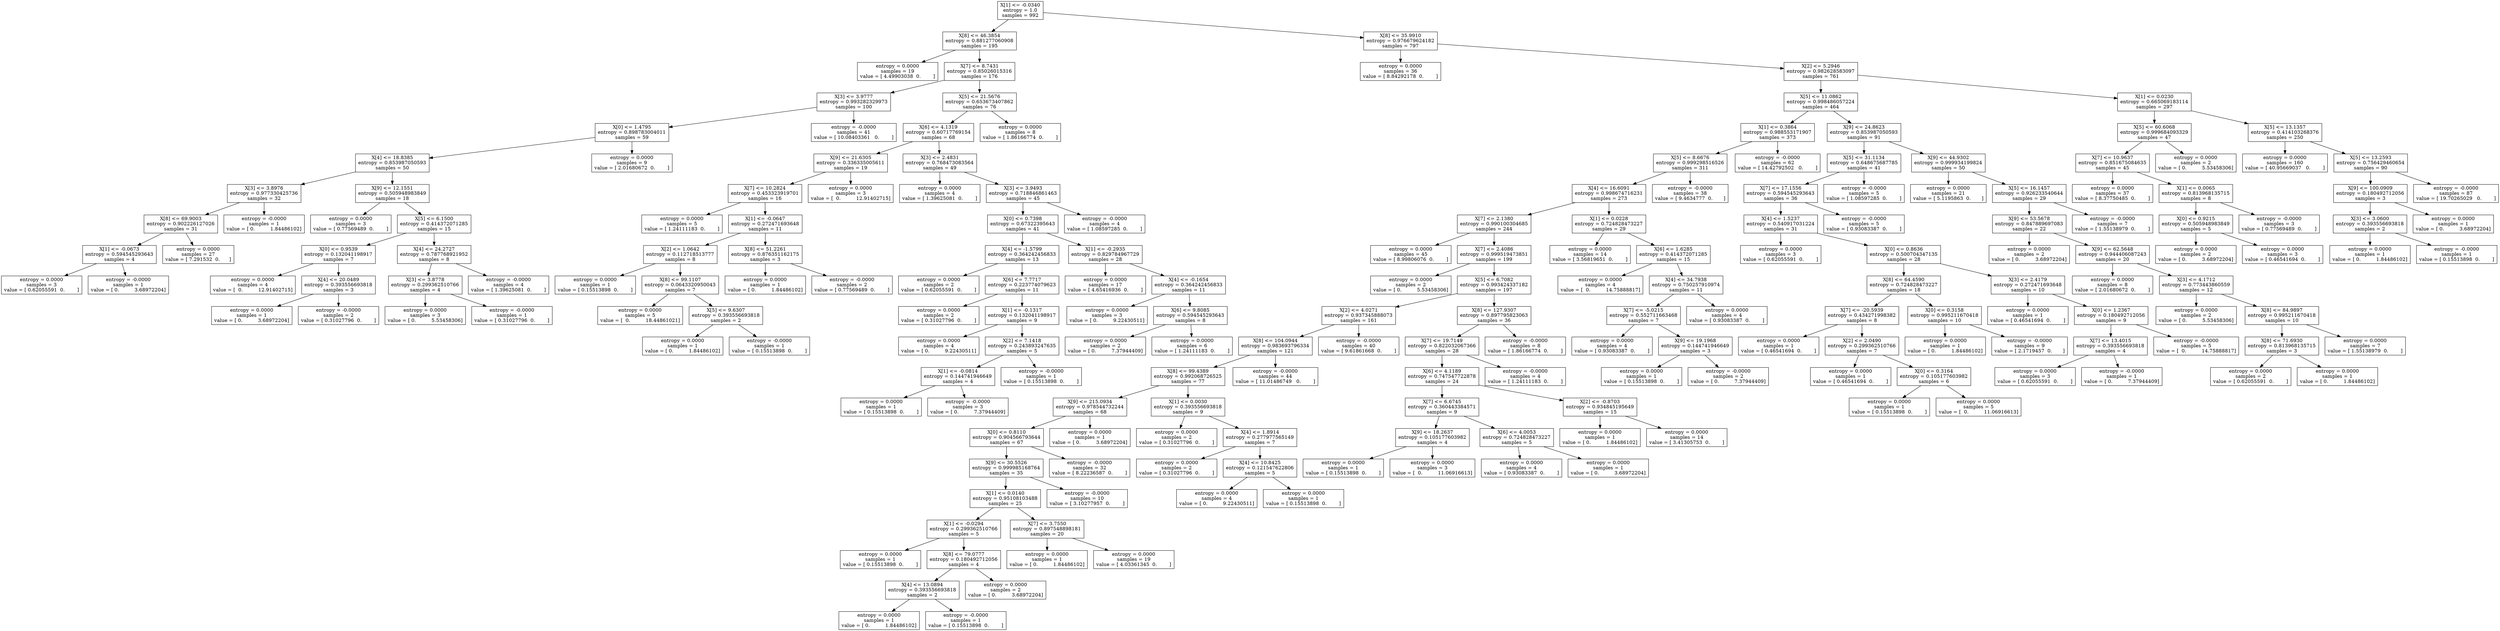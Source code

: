 digraph Tree {
0 [label="X[1] <= -0.0340\nentropy = 1.0\nsamples = 992", shape="box"] ;
1 [label="X[8] <= 46.3854\nentropy = 0.881277060908\nsamples = 195", shape="box"] ;
0 -> 1 ;
2 [label="entropy = 0.0000\nsamples = 19\nvalue = [ 4.49903038  0.        ]", shape="box"] ;
1 -> 2 ;
3 [label="X[7] <= 8.7431\nentropy = 0.85026015316\nsamples = 176", shape="box"] ;
1 -> 3 ;
4 [label="X[3] <= 3.9777\nentropy = 0.993282329973\nsamples = 100", shape="box"] ;
3 -> 4 ;
5 [label="X[0] <= 1.4795\nentropy = 0.898783004011\nsamples = 59", shape="box"] ;
4 -> 5 ;
6 [label="X[4] <= 18.8385\nentropy = 0.853987050593\nsamples = 50", shape="box"] ;
5 -> 6 ;
7 [label="X[3] <= 3.8976\nentropy = 0.977330425736\nsamples = 32", shape="box"] ;
6 -> 7 ;
8 [label="X[8] <= 69.9003\nentropy = 0.902226127026\nsamples = 31", shape="box"] ;
7 -> 8 ;
9 [label="X[1] <= -0.0673\nentropy = 0.594545293643\nsamples = 4", shape="box"] ;
8 -> 9 ;
10 [label="entropy = 0.0000\nsamples = 3\nvalue = [ 0.62055591  0.        ]", shape="box"] ;
9 -> 10 ;
11 [label="entropy = -0.0000\nsamples = 1\nvalue = [ 0.          3.68972204]", shape="box"] ;
9 -> 11 ;
12 [label="entropy = 0.0000\nsamples = 27\nvalue = [ 7.291532  0.      ]", shape="box"] ;
8 -> 12 ;
13 [label="entropy = -0.0000\nsamples = 1\nvalue = [ 0.          1.84486102]", shape="box"] ;
7 -> 13 ;
14 [label="X[9] <= 12.1551\nentropy = 0.505948983849\nsamples = 18", shape="box"] ;
6 -> 14 ;
15 [label="entropy = 0.0000\nsamples = 3\nvalue = [ 0.77569489  0.        ]", shape="box"] ;
14 -> 15 ;
16 [label="X[5] <= 6.1500\nentropy = 0.414372071285\nsamples = 15", shape="box"] ;
14 -> 16 ;
17 [label="X[0] <= 0.9539\nentropy = 0.132041198917\nsamples = 7", shape="box"] ;
16 -> 17 ;
18 [label="entropy = 0.0000\nsamples = 4\nvalue = [  0.          12.91402715]", shape="box"] ;
17 -> 18 ;
19 [label="X[4] <= 20.0489\nentropy = 0.393556693818\nsamples = 3", shape="box"] ;
17 -> 19 ;
20 [label="entropy = 0.0000\nsamples = 1\nvalue = [ 0.          3.68972204]", shape="box"] ;
19 -> 20 ;
21 [label="entropy = -0.0000\nsamples = 2\nvalue = [ 0.31027796  0.        ]", shape="box"] ;
19 -> 21 ;
22 [label="X[4] <= 24.2727\nentropy = 0.787768921952\nsamples = 8", shape="box"] ;
16 -> 22 ;
23 [label="X[3] <= 3.8778\nentropy = 0.299362510766\nsamples = 4", shape="box"] ;
22 -> 23 ;
24 [label="entropy = 0.0000\nsamples = 3\nvalue = [ 0.          5.53458306]", shape="box"] ;
23 -> 24 ;
25 [label="entropy = -0.0000\nsamples = 1\nvalue = [ 0.31027796  0.        ]", shape="box"] ;
23 -> 25 ;
26 [label="entropy = -0.0000\nsamples = 4\nvalue = [ 1.39625081  0.        ]", shape="box"] ;
22 -> 26 ;
27 [label="entropy = 0.0000\nsamples = 9\nvalue = [ 2.01680672  0.        ]", shape="box"] ;
5 -> 27 ;
28 [label="entropy = -0.0000\nsamples = 41\nvalue = [ 10.08403361   0.        ]", shape="box"] ;
4 -> 28 ;
29 [label="X[5] <= 21.5676\nentropy = 0.653673407862\nsamples = 76", shape="box"] ;
3 -> 29 ;
30 [label="X[6] <= 4.1319\nentropy = 0.60717769154\nsamples = 68", shape="box"] ;
29 -> 30 ;
31 [label="X[9] <= 21.6305\nentropy = 0.336335005611\nsamples = 19", shape="box"] ;
30 -> 31 ;
32 [label="X[7] <= 10.2824\nentropy = 0.453323919701\nsamples = 16", shape="box"] ;
31 -> 32 ;
33 [label="entropy = 0.0000\nsamples = 5\nvalue = [ 1.24111183  0.        ]", shape="box"] ;
32 -> 33 ;
34 [label="X[1] <= -0.0647\nentropy = 0.272471693648\nsamples = 11", shape="box"] ;
32 -> 34 ;
35 [label="X[2] <= 1.0642\nentropy = 0.112718513777\nsamples = 8", shape="box"] ;
34 -> 35 ;
36 [label="entropy = 0.0000\nsamples = 1\nvalue = [ 0.15513898  0.        ]", shape="box"] ;
35 -> 36 ;
37 [label="X[8] <= 99.1107\nentropy = 0.0643320950043\nsamples = 7", shape="box"] ;
35 -> 37 ;
38 [label="entropy = 0.0000\nsamples = 5\nvalue = [  0.          18.44861021]", shape="box"] ;
37 -> 38 ;
39 [label="X[5] <= 9.6307\nentropy = 0.393556693818\nsamples = 2", shape="box"] ;
37 -> 39 ;
40 [label="entropy = 0.0000\nsamples = 1\nvalue = [ 0.          1.84486102]", shape="box"] ;
39 -> 40 ;
41 [label="entropy = -0.0000\nsamples = 1\nvalue = [ 0.15513898  0.        ]", shape="box"] ;
39 -> 41 ;
42 [label="X[8] <= 51.2261\nentropy = 0.876351162175\nsamples = 3", shape="box"] ;
34 -> 42 ;
43 [label="entropy = 0.0000\nsamples = 1\nvalue = [ 0.          1.84486102]", shape="box"] ;
42 -> 43 ;
44 [label="entropy = -0.0000\nsamples = 2\nvalue = [ 0.77569489  0.        ]", shape="box"] ;
42 -> 44 ;
45 [label="entropy = 0.0000\nsamples = 3\nvalue = [  0.          12.91402715]", shape="box"] ;
31 -> 45 ;
46 [label="X[3] <= 2.4831\nentropy = 0.768473083564\nsamples = 49", shape="box"] ;
30 -> 46 ;
47 [label="entropy = 0.0000\nsamples = 4\nvalue = [ 1.39625081  0.        ]", shape="box"] ;
46 -> 47 ;
48 [label="X[3] <= 3.9493\nentropy = 0.718846861463\nsamples = 45", shape="box"] ;
46 -> 48 ;
49 [label="X[0] <= 0.7398\nentropy = 0.67322395643\nsamples = 41", shape="box"] ;
48 -> 49 ;
50 [label="X[4] <= -1.5799\nentropy = 0.364242456833\nsamples = 13", shape="box"] ;
49 -> 50 ;
51 [label="entropy = 0.0000\nsamples = 2\nvalue = [ 0.62055591  0.        ]", shape="box"] ;
50 -> 51 ;
52 [label="X[6] <= 7.7717\nentropy = 0.223774079623\nsamples = 11", shape="box"] ;
50 -> 52 ;
53 [label="entropy = 0.0000\nsamples = 2\nvalue = [ 0.31027796  0.        ]", shape="box"] ;
52 -> 53 ;
54 [label="X[1] <= -0.1317\nentropy = 0.132041198917\nsamples = 9", shape="box"] ;
52 -> 54 ;
55 [label="entropy = 0.0000\nsamples = 4\nvalue = [ 0.          9.22430511]", shape="box"] ;
54 -> 55 ;
56 [label="X[2] <= 7.1418\nentropy = 0.243893247635\nsamples = 5", shape="box"] ;
54 -> 56 ;
57 [label="X[1] <= -0.0814\nentropy = 0.144741946649\nsamples = 4", shape="box"] ;
56 -> 57 ;
58 [label="entropy = 0.0000\nsamples = 1\nvalue = [ 0.15513898  0.        ]", shape="box"] ;
57 -> 58 ;
59 [label="entropy = -0.0000\nsamples = 3\nvalue = [ 0.          7.37944409]", shape="box"] ;
57 -> 59 ;
60 [label="entropy = -0.0000\nsamples = 1\nvalue = [ 0.15513898  0.        ]", shape="box"] ;
56 -> 60 ;
61 [label="X[1] <= -0.2935\nentropy = 0.829784967729\nsamples = 28", shape="box"] ;
49 -> 61 ;
62 [label="entropy = 0.0000\nsamples = 17\nvalue = [ 4.65416936  0.        ]", shape="box"] ;
61 -> 62 ;
63 [label="X[4] <= -0.1654\nentropy = 0.364242456833\nsamples = 11", shape="box"] ;
61 -> 63 ;
64 [label="entropy = 0.0000\nsamples = 3\nvalue = [ 0.          9.22430511]", shape="box"] ;
63 -> 64 ;
65 [label="X[6] <= 9.8085\nentropy = 0.594545293643\nsamples = 8", shape="box"] ;
63 -> 65 ;
66 [label="entropy = 0.0000\nsamples = 2\nvalue = [ 0.          7.37944409]", shape="box"] ;
65 -> 66 ;
67 [label="entropy = 0.0000\nsamples = 6\nvalue = [ 1.24111183  0.        ]", shape="box"] ;
65 -> 67 ;
68 [label="entropy = -0.0000\nsamples = 4\nvalue = [ 1.08597285  0.        ]", shape="box"] ;
48 -> 68 ;
69 [label="entropy = 0.0000\nsamples = 8\nvalue = [ 1.86166774  0.        ]", shape="box"] ;
29 -> 69 ;
70 [label="X[8] <= 35.9910\nentropy = 0.976679624182\nsamples = 797", shape="box"] ;
0 -> 70 ;
71 [label="entropy = 0.0000\nsamples = 36\nvalue = [ 8.84292178  0.        ]", shape="box"] ;
70 -> 71 ;
72 [label="X[2] <= 5.2946\nentropy = 0.982628583097\nsamples = 761", shape="box"] ;
70 -> 72 ;
73 [label="X[5] <= 11.0862\nentropy = 0.998486057224\nsamples = 464", shape="box"] ;
72 -> 73 ;
74 [label="X[1] <= 0.3864\nentropy = 0.988553171907\nsamples = 373", shape="box"] ;
73 -> 74 ;
75 [label="X[5] <= 8.6676\nentropy = 0.999298516526\nsamples = 311", shape="box"] ;
74 -> 75 ;
76 [label="X[4] <= 16.6091\nentropy = 0.998674716231\nsamples = 273", shape="box"] ;
75 -> 76 ;
77 [label="X[7] <= 2.1380\nentropy = 0.990100304685\nsamples = 244", shape="box"] ;
76 -> 77 ;
78 [label="entropy = 0.0000\nsamples = 45\nvalue = [ 8.99806076  0.        ]", shape="box"] ;
77 -> 78 ;
79 [label="X[7] <= 2.4086\nentropy = 0.999519473851\nsamples = 199", shape="box"] ;
77 -> 79 ;
80 [label="entropy = 0.0000\nsamples = 2\nvalue = [ 0.          5.53458306]", shape="box"] ;
79 -> 80 ;
81 [label="X[5] <= 6.7082\nentropy = 0.993424337182\nsamples = 197", shape="box"] ;
79 -> 81 ;
82 [label="X[2] <= 4.0271\nentropy = 0.937345888073\nsamples = 161", shape="box"] ;
81 -> 82 ;
83 [label="X[8] <= 104.0944\nentropy = 0.983693796334\nsamples = 121", shape="box"] ;
82 -> 83 ;
84 [label="X[8] <= 99.4389\nentropy = 0.992068726525\nsamples = 77", shape="box"] ;
83 -> 84 ;
85 [label="X[9] <= 215.0934\nentropy = 0.978544732244\nsamples = 68", shape="box"] ;
84 -> 85 ;
86 [label="X[0] <= 0.8110\nentropy = 0.904566793644\nsamples = 67", shape="box"] ;
85 -> 86 ;
87 [label="X[9] <= 30.5526\nentropy = 0.999985168764\nsamples = 35", shape="box"] ;
86 -> 87 ;
88 [label="X[1] <= 0.0140\nentropy = 0.95108103488\nsamples = 25", shape="box"] ;
87 -> 88 ;
89 [label="X[1] <= -0.0294\nentropy = 0.299362510766\nsamples = 5", shape="box"] ;
88 -> 89 ;
90 [label="entropy = 0.0000\nsamples = 1\nvalue = [ 0.15513898  0.        ]", shape="box"] ;
89 -> 90 ;
91 [label="X[8] <= 79.0777\nentropy = 0.180492712056\nsamples = 4", shape="box"] ;
89 -> 91 ;
92 [label="X[4] <= 13.0894\nentropy = 0.393556693818\nsamples = 2", shape="box"] ;
91 -> 92 ;
93 [label="entropy = 0.0000\nsamples = 1\nvalue = [ 0.          1.84486102]", shape="box"] ;
92 -> 93 ;
94 [label="entropy = -0.0000\nsamples = 1\nvalue = [ 0.15513898  0.        ]", shape="box"] ;
92 -> 94 ;
95 [label="entropy = 0.0000\nsamples = 2\nvalue = [ 0.          3.68972204]", shape="box"] ;
91 -> 95 ;
96 [label="X[7] <= 3.7550\nentropy = 0.897548898181\nsamples = 20", shape="box"] ;
88 -> 96 ;
97 [label="entropy = 0.0000\nsamples = 1\nvalue = [ 0.          1.84486102]", shape="box"] ;
96 -> 97 ;
98 [label="entropy = 0.0000\nsamples = 19\nvalue = [ 4.03361345  0.        ]", shape="box"] ;
96 -> 98 ;
99 [label="entropy = -0.0000\nsamples = 10\nvalue = [ 3.10277957  0.        ]", shape="box"] ;
87 -> 99 ;
100 [label="entropy = -0.0000\nsamples = 32\nvalue = [ 8.22236587  0.        ]", shape="box"] ;
86 -> 100 ;
101 [label="entropy = 0.0000\nsamples = 1\nvalue = [ 0.          3.68972204]", shape="box"] ;
85 -> 101 ;
102 [label="X[1] <= 0.0030\nentropy = 0.393556693818\nsamples = 9", shape="box"] ;
84 -> 102 ;
103 [label="entropy = 0.0000\nsamples = 2\nvalue = [ 0.31027796  0.        ]", shape="box"] ;
102 -> 103 ;
104 [label="X[4] <= 1.8914\nentropy = 0.277977565149\nsamples = 7", shape="box"] ;
102 -> 104 ;
105 [label="entropy = 0.0000\nsamples = 2\nvalue = [ 0.31027796  0.        ]", shape="box"] ;
104 -> 105 ;
106 [label="X[4] <= 10.8425\nentropy = 0.121547622806\nsamples = 5", shape="box"] ;
104 -> 106 ;
107 [label="entropy = 0.0000\nsamples = 4\nvalue = [ 0.          9.22430511]", shape="box"] ;
106 -> 107 ;
108 [label="entropy = 0.0000\nsamples = 1\nvalue = [ 0.15513898  0.        ]", shape="box"] ;
106 -> 108 ;
109 [label="entropy = -0.0000\nsamples = 44\nvalue = [ 11.01486749   0.        ]", shape="box"] ;
83 -> 109 ;
110 [label="entropy = -0.0000\nsamples = 40\nvalue = [ 9.61861668  0.        ]", shape="box"] ;
82 -> 110 ;
111 [label="X[8] <= 127.9307\nentropy = 0.897795823063\nsamples = 36", shape="box"] ;
81 -> 111 ;
112 [label="X[7] <= 19.7149\nentropy = 0.822032067366\nsamples = 28", shape="box"] ;
111 -> 112 ;
113 [label="X[6] <= 4.1189\nentropy = 0.747547722878\nsamples = 24", shape="box"] ;
112 -> 113 ;
114 [label="X[7] <= 6.6745\nentropy = 0.360443384571\nsamples = 9", shape="box"] ;
113 -> 114 ;
115 [label="X[9] <= 18.2637\nentropy = 0.105177603982\nsamples = 4", shape="box"] ;
114 -> 115 ;
116 [label="entropy = 0.0000\nsamples = 1\nvalue = [ 0.15513898  0.        ]", shape="box"] ;
115 -> 116 ;
117 [label="entropy = 0.0000\nsamples = 3\nvalue = [  0.          11.06916613]", shape="box"] ;
115 -> 117 ;
118 [label="X[6] <= 4.0053\nentropy = 0.724828473227\nsamples = 5", shape="box"] ;
114 -> 118 ;
119 [label="entropy = 0.0000\nsamples = 4\nvalue = [ 0.93083387  0.        ]", shape="box"] ;
118 -> 119 ;
120 [label="entropy = 0.0000\nsamples = 1\nvalue = [ 0.          3.68972204]", shape="box"] ;
118 -> 120 ;
121 [label="X[2] <= -0.8703\nentropy = 0.934845195649\nsamples = 15", shape="box"] ;
113 -> 121 ;
122 [label="entropy = 0.0000\nsamples = 1\nvalue = [ 0.          1.84486102]", shape="box"] ;
121 -> 122 ;
123 [label="entropy = 0.0000\nsamples = 14\nvalue = [ 3.41305753  0.        ]", shape="box"] ;
121 -> 123 ;
124 [label="entropy = -0.0000\nsamples = 4\nvalue = [ 1.24111183  0.        ]", shape="box"] ;
112 -> 124 ;
125 [label="entropy = -0.0000\nsamples = 8\nvalue = [ 1.86166774  0.        ]", shape="box"] ;
111 -> 125 ;
126 [label="X[1] <= 0.0228\nentropy = 0.724828473227\nsamples = 29", shape="box"] ;
76 -> 126 ;
127 [label="entropy = 0.0000\nsamples = 14\nvalue = [ 3.56819651  0.        ]", shape="box"] ;
126 -> 127 ;
128 [label="X[6] <= 1.6285\nentropy = 0.414372071285\nsamples = 15", shape="box"] ;
126 -> 128 ;
129 [label="entropy = 0.0000\nsamples = 4\nvalue = [  0.          14.75888817]", shape="box"] ;
128 -> 129 ;
130 [label="X[4] <= 34.7938\nentropy = 0.750257910974\nsamples = 11", shape="box"] ;
128 -> 130 ;
131 [label="X[7] <= -5.0215\nentropy = 0.552711663468\nsamples = 7", shape="box"] ;
130 -> 131 ;
132 [label="entropy = 0.0000\nsamples = 4\nvalue = [ 0.93083387  0.        ]", shape="box"] ;
131 -> 132 ;
133 [label="X[9] <= 19.1968\nentropy = 0.144741946649\nsamples = 3", shape="box"] ;
131 -> 133 ;
134 [label="entropy = 0.0000\nsamples = 1\nvalue = [ 0.15513898  0.        ]", shape="box"] ;
133 -> 134 ;
135 [label="entropy = -0.0000\nsamples = 2\nvalue = [ 0.          7.37944409]", shape="box"] ;
133 -> 135 ;
136 [label="entropy = 0.0000\nsamples = 4\nvalue = [ 0.93083387  0.        ]", shape="box"] ;
130 -> 136 ;
137 [label="entropy = -0.0000\nsamples = 38\nvalue = [ 9.4634777  0.       ]", shape="box"] ;
75 -> 137 ;
138 [label="entropy = -0.0000\nsamples = 62\nvalue = [ 14.42792502   0.        ]", shape="box"] ;
74 -> 138 ;
139 [label="X[9] <= 24.8623\nentropy = 0.853987050593\nsamples = 91", shape="box"] ;
73 -> 139 ;
140 [label="X[5] <= 31.1134\nentropy = 0.648675687785\nsamples = 41", shape="box"] ;
139 -> 140 ;
141 [label="X[7] <= 17.1556\nentropy = 0.594545293643\nsamples = 36", shape="box"] ;
140 -> 141 ;
142 [label="X[4] <= 1.5237\nentropy = 0.540917031224\nsamples = 31", shape="box"] ;
141 -> 142 ;
143 [label="entropy = 0.0000\nsamples = 3\nvalue = [ 0.62055591  0.        ]", shape="box"] ;
142 -> 143 ;
144 [label="X[0] <= 0.8636\nentropy = 0.500704347135\nsamples = 28", shape="box"] ;
142 -> 144 ;
145 [label="X[8] <= 64.4590\nentropy = 0.724828473227\nsamples = 18", shape="box"] ;
144 -> 145 ;
146 [label="X[7] <= -20.5939\nentropy = 0.434271998382\nsamples = 8", shape="box"] ;
145 -> 146 ;
147 [label="entropy = 0.0000\nsamples = 1\nvalue = [ 0.46541694  0.        ]", shape="box"] ;
146 -> 147 ;
148 [label="X[2] <= 2.0490\nentropy = 0.299362510766\nsamples = 7", shape="box"] ;
146 -> 148 ;
149 [label="entropy = 0.0000\nsamples = 1\nvalue = [ 0.46541694  0.        ]", shape="box"] ;
148 -> 149 ;
150 [label="X[0] <= 0.3164\nentropy = 0.105177603982\nsamples = 6", shape="box"] ;
148 -> 150 ;
151 [label="entropy = 0.0000\nsamples = 1\nvalue = [ 0.15513898  0.        ]", shape="box"] ;
150 -> 151 ;
152 [label="entropy = 0.0000\nsamples = 5\nvalue = [  0.          11.06916613]", shape="box"] ;
150 -> 152 ;
153 [label="X[0] <= 0.3158\nentropy = 0.995211670418\nsamples = 10", shape="box"] ;
145 -> 153 ;
154 [label="entropy = 0.0000\nsamples = 1\nvalue = [ 0.          1.84486102]", shape="box"] ;
153 -> 154 ;
155 [label="entropy = -0.0000\nsamples = 9\nvalue = [ 2.1719457  0.       ]", shape="box"] ;
153 -> 155 ;
156 [label="X[3] <= 2.4179\nentropy = 0.272471693648\nsamples = 10", shape="box"] ;
144 -> 156 ;
157 [label="entropy = 0.0000\nsamples = 1\nvalue = [ 0.46541694  0.        ]", shape="box"] ;
156 -> 157 ;
158 [label="X[0] <= 1.2367\nentropy = 0.180492712056\nsamples = 9", shape="box"] ;
156 -> 158 ;
159 [label="X[7] <= 13.4015\nentropy = 0.393556693818\nsamples = 4", shape="box"] ;
158 -> 159 ;
160 [label="entropy = 0.0000\nsamples = 3\nvalue = [ 0.62055591  0.        ]", shape="box"] ;
159 -> 160 ;
161 [label="entropy = -0.0000\nsamples = 1\nvalue = [ 0.          7.37944409]", shape="box"] ;
159 -> 161 ;
162 [label="entropy = -0.0000\nsamples = 5\nvalue = [  0.          14.75888817]", shape="box"] ;
158 -> 162 ;
163 [label="entropy = -0.0000\nsamples = 5\nvalue = [ 0.93083387  0.        ]", shape="box"] ;
141 -> 163 ;
164 [label="entropy = -0.0000\nsamples = 5\nvalue = [ 1.08597285  0.        ]", shape="box"] ;
140 -> 164 ;
165 [label="X[9] <= 44.9302\nentropy = 0.999934199824\nsamples = 50", shape="box"] ;
139 -> 165 ;
166 [label="entropy = 0.0000\nsamples = 21\nvalue = [ 5.1195863  0.       ]", shape="box"] ;
165 -> 166 ;
167 [label="X[5] <= 16.1457\nentropy = 0.926233540644\nsamples = 29", shape="box"] ;
165 -> 167 ;
168 [label="X[9] <= 53.5678\nentropy = 0.847889697083\nsamples = 22", shape="box"] ;
167 -> 168 ;
169 [label="entropy = 0.0000\nsamples = 2\nvalue = [ 0.          3.68972204]", shape="box"] ;
168 -> 169 ;
170 [label="X[9] <= 62.5648\nentropy = 0.944406087243\nsamples = 20", shape="box"] ;
168 -> 170 ;
171 [label="entropy = 0.0000\nsamples = 8\nvalue = [ 2.01680672  0.        ]", shape="box"] ;
170 -> 171 ;
172 [label="X[3] <= 4.1712\nentropy = 0.773443860559\nsamples = 12", shape="box"] ;
170 -> 172 ;
173 [label="entropy = 0.0000\nsamples = 2\nvalue = [ 0.          5.53458306]", shape="box"] ;
172 -> 173 ;
174 [label="X[8] <= 84.9897\nentropy = 0.995211670418\nsamples = 10", shape="box"] ;
172 -> 174 ;
175 [label="X[8] <= 71.6930\nentropy = 0.813968135715\nsamples = 3", shape="box"] ;
174 -> 175 ;
176 [label="entropy = 0.0000\nsamples = 2\nvalue = [ 0.62055591  0.        ]", shape="box"] ;
175 -> 176 ;
177 [label="entropy = 0.0000\nsamples = 1\nvalue = [ 0.          1.84486102]", shape="box"] ;
175 -> 177 ;
178 [label="entropy = 0.0000\nsamples = 7\nvalue = [ 1.55138979  0.        ]", shape="box"] ;
174 -> 178 ;
179 [label="entropy = -0.0000\nsamples = 7\nvalue = [ 1.55138979  0.        ]", shape="box"] ;
167 -> 179 ;
180 [label="X[1] <= 0.0230\nentropy = 0.665069183114\nsamples = 297", shape="box"] ;
72 -> 180 ;
181 [label="X[5] <= 60.6068\nentropy = 0.999684093329\nsamples = 47", shape="box"] ;
180 -> 181 ;
182 [label="X[7] <= 10.9637\nentropy = 0.851675084635\nsamples = 45", shape="box"] ;
181 -> 182 ;
183 [label="entropy = 0.0000\nsamples = 37\nvalue = [ 8.37750485  0.        ]", shape="box"] ;
182 -> 183 ;
184 [label="X[1] <= 0.0065\nentropy = 0.813968135715\nsamples = 8", shape="box"] ;
182 -> 184 ;
185 [label="X[0] <= 0.9215\nentropy = 0.505948983849\nsamples = 5", shape="box"] ;
184 -> 185 ;
186 [label="entropy = 0.0000\nsamples = 2\nvalue = [ 0.          3.68972204]", shape="box"] ;
185 -> 186 ;
187 [label="entropy = 0.0000\nsamples = 3\nvalue = [ 0.46541694  0.        ]", shape="box"] ;
185 -> 187 ;
188 [label="entropy = -0.0000\nsamples = 3\nvalue = [ 0.77569489  0.        ]", shape="box"] ;
184 -> 188 ;
189 [label="entropy = 0.0000\nsamples = 2\nvalue = [ 0.          5.53458306]", shape="box"] ;
181 -> 189 ;
190 [label="X[5] <= 13.1357\nentropy = 0.414103268376\nsamples = 250", shape="box"] ;
180 -> 190 ;
191 [label="entropy = 0.0000\nsamples = 160\nvalue = [ 40.95669037   0.        ]", shape="box"] ;
190 -> 191 ;
192 [label="X[5] <= 13.2593\nentropy = 0.756429460654\nsamples = 90", shape="box"] ;
190 -> 192 ;
193 [label="X[9] <= 100.0909\nentropy = 0.180492712056\nsamples = 3", shape="box"] ;
192 -> 193 ;
194 [label="X[3] <= 3.0600\nentropy = 0.393556693818\nsamples = 2", shape="box"] ;
193 -> 194 ;
195 [label="entropy = 0.0000\nsamples = 1\nvalue = [ 0.          1.84486102]", shape="box"] ;
194 -> 195 ;
196 [label="entropy = -0.0000\nsamples = 1\nvalue = [ 0.15513898  0.        ]", shape="box"] ;
194 -> 196 ;
197 [label="entropy = 0.0000\nsamples = 1\nvalue = [ 0.          3.68972204]", shape="box"] ;
193 -> 197 ;
198 [label="entropy = -0.0000\nsamples = 87\nvalue = [ 19.70265029   0.        ]", shape="box"] ;
192 -> 198 ;
}